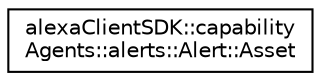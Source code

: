 digraph "Graphical Class Hierarchy"
{
  edge [fontname="Helvetica",fontsize="10",labelfontname="Helvetica",labelfontsize="10"];
  node [fontname="Helvetica",fontsize="10",shape=record];
  rankdir="LR";
  Node0 [label="alexaClientSDK::capability\lAgents::alerts::Alert::Asset",height=0.2,width=0.4,color="black", fillcolor="white", style="filled",URL="$structalexa_client_s_d_k_1_1capability_agents_1_1alerts_1_1_alert_1_1_asset.html"];
}
